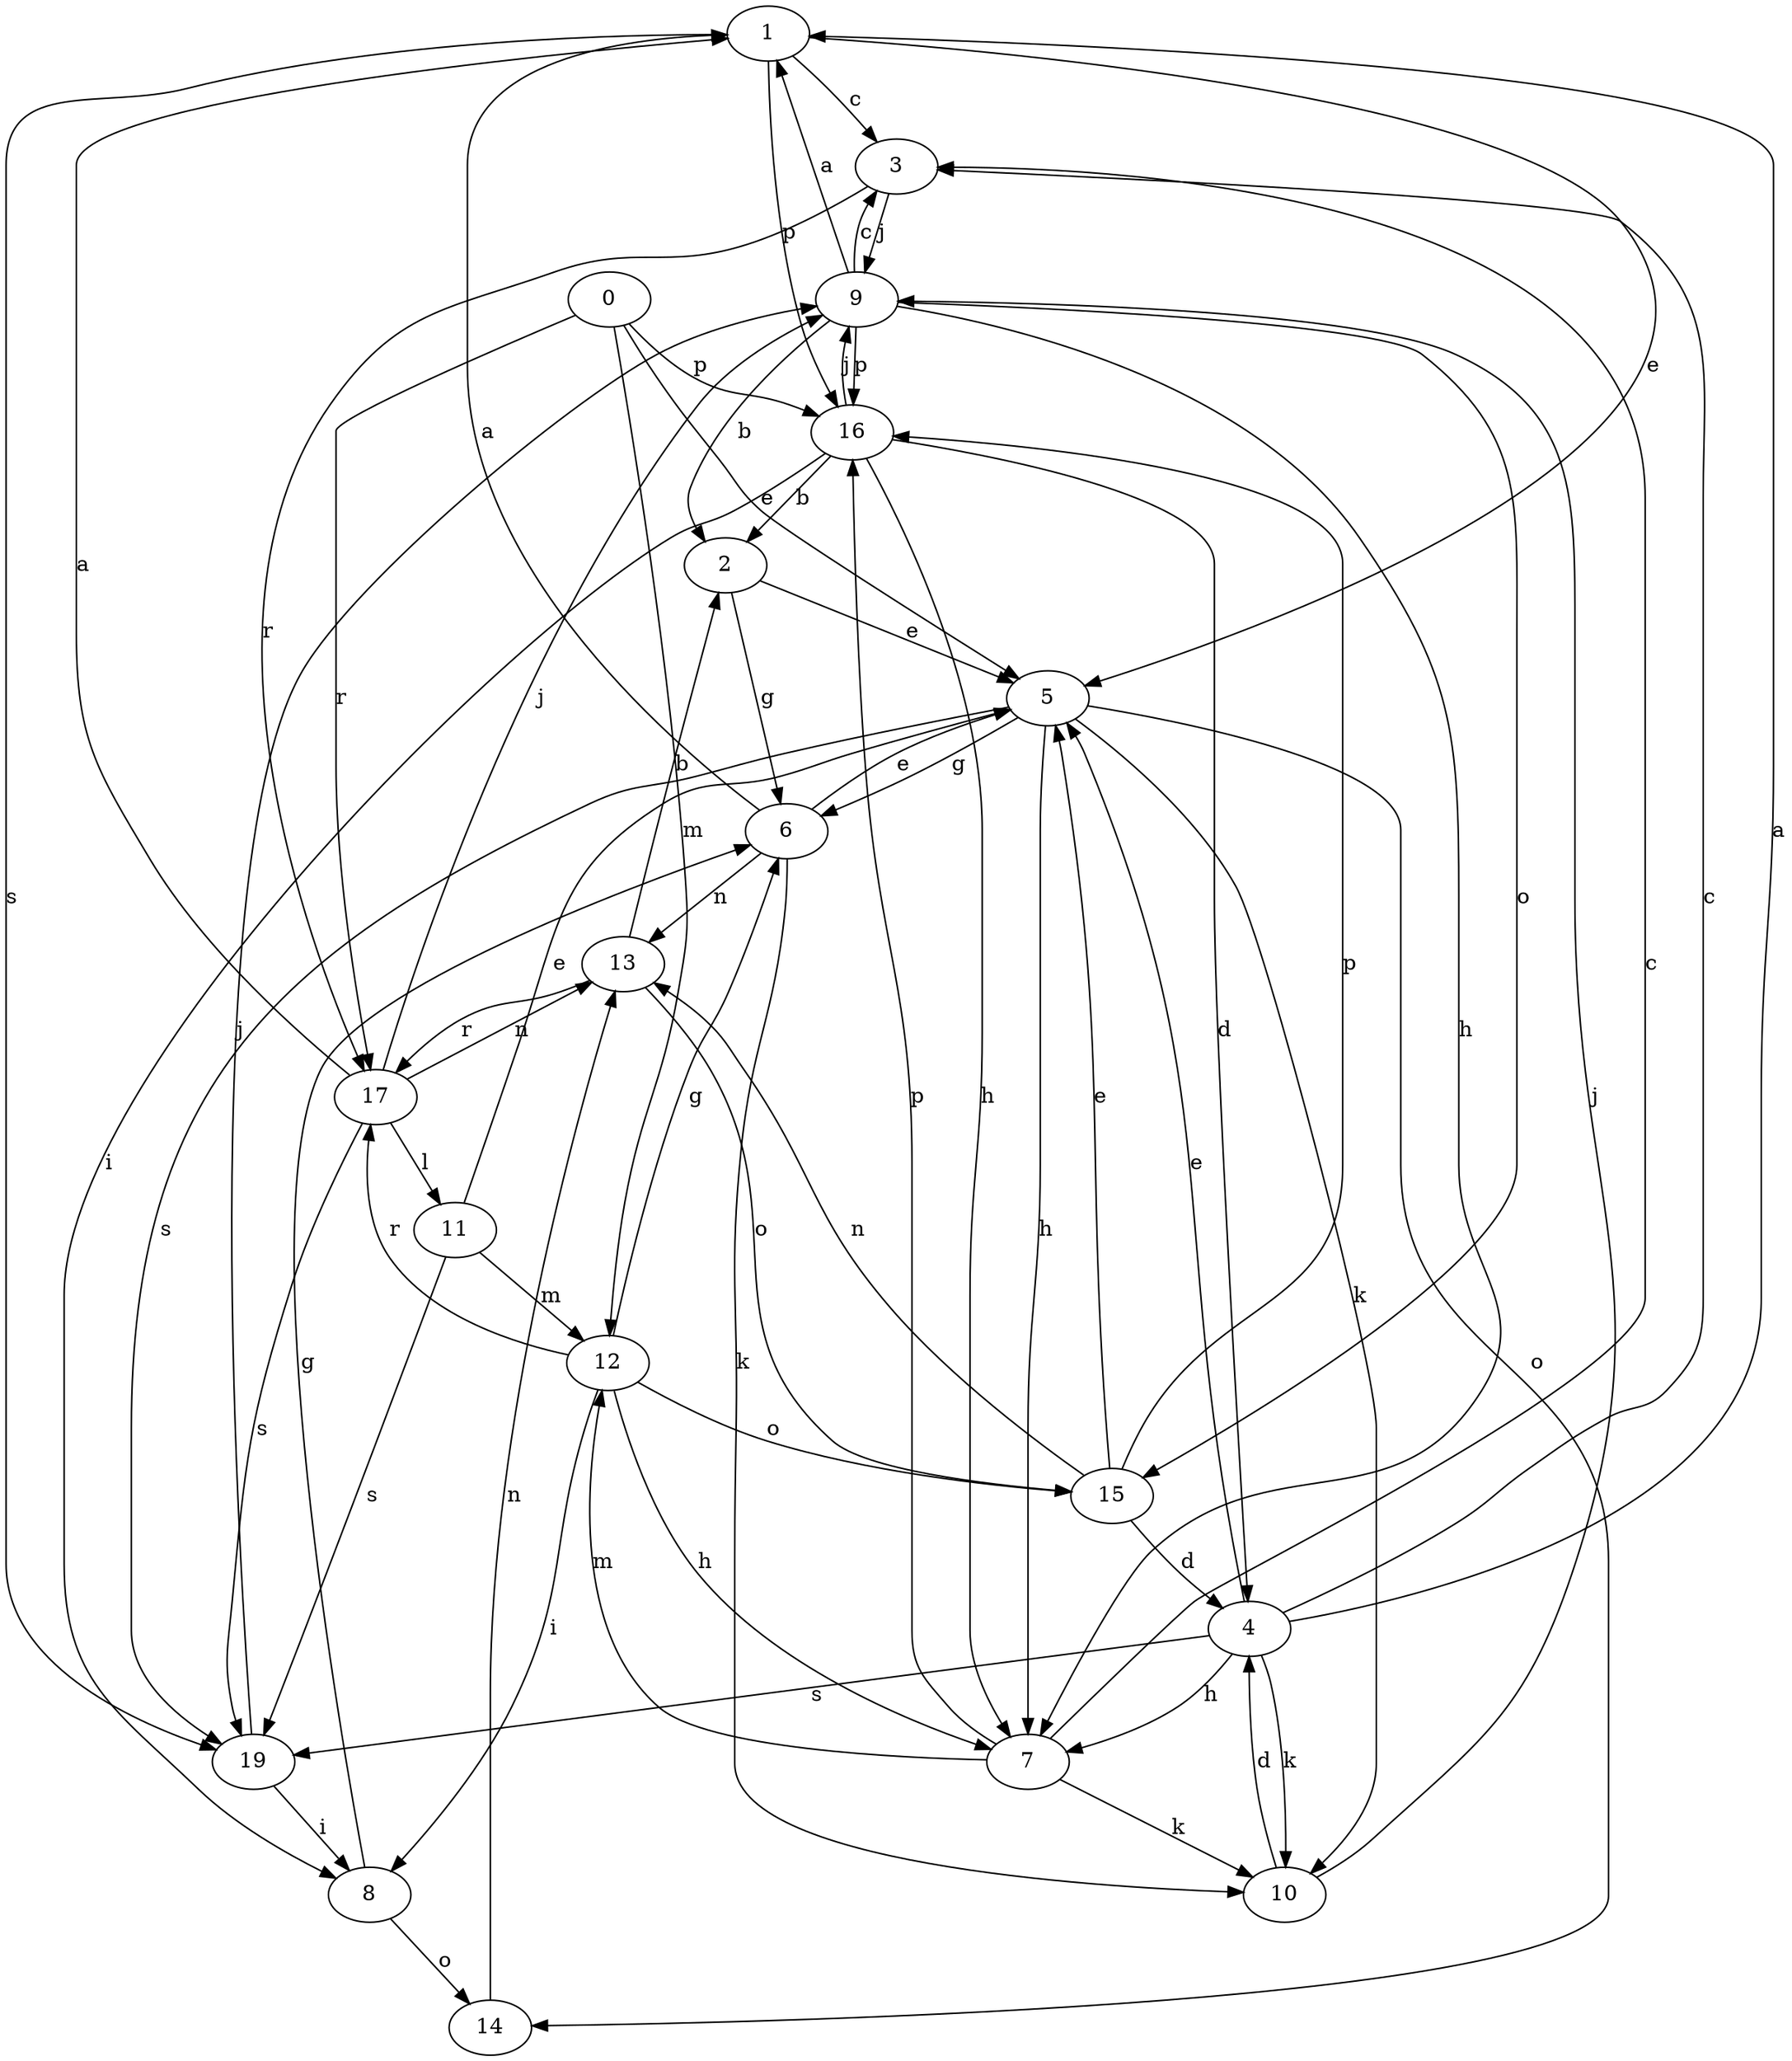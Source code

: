 strict digraph  {
1;
2;
3;
4;
5;
6;
0;
7;
8;
9;
10;
11;
12;
13;
14;
15;
16;
17;
19;
1 -> 3  [label=c];
1 -> 5  [label=e];
1 -> 16  [label=p];
1 -> 19  [label=s];
2 -> 5  [label=e];
2 -> 6  [label=g];
3 -> 9  [label=j];
3 -> 17  [label=r];
4 -> 1  [label=a];
4 -> 3  [label=c];
4 -> 5  [label=e];
4 -> 7  [label=h];
4 -> 10  [label=k];
4 -> 19  [label=s];
5 -> 6  [label=g];
5 -> 7  [label=h];
5 -> 10  [label=k];
5 -> 14  [label=o];
5 -> 19  [label=s];
6 -> 1  [label=a];
6 -> 5  [label=e];
6 -> 10  [label=k];
6 -> 13  [label=n];
0 -> 5  [label=e];
0 -> 12  [label=m];
0 -> 16  [label=p];
0 -> 17  [label=r];
7 -> 3  [label=c];
7 -> 10  [label=k];
7 -> 12  [label=m];
7 -> 16  [label=p];
8 -> 6  [label=g];
8 -> 14  [label=o];
9 -> 1  [label=a];
9 -> 2  [label=b];
9 -> 3  [label=c];
9 -> 7  [label=h];
9 -> 15  [label=o];
9 -> 16  [label=p];
10 -> 4  [label=d];
10 -> 9  [label=j];
11 -> 5  [label=e];
11 -> 12  [label=m];
11 -> 19  [label=s];
12 -> 6  [label=g];
12 -> 7  [label=h];
12 -> 8  [label=i];
12 -> 15  [label=o];
12 -> 17  [label=r];
13 -> 2  [label=b];
13 -> 15  [label=o];
13 -> 17  [label=r];
14 -> 13  [label=n];
15 -> 4  [label=d];
15 -> 5  [label=e];
15 -> 13  [label=n];
15 -> 16  [label=p];
16 -> 2  [label=b];
16 -> 4  [label=d];
16 -> 7  [label=h];
16 -> 8  [label=i];
16 -> 9  [label=j];
17 -> 1  [label=a];
17 -> 9  [label=j];
17 -> 11  [label=l];
17 -> 13  [label=n];
17 -> 19  [label=s];
19 -> 8  [label=i];
19 -> 9  [label=j];
}
